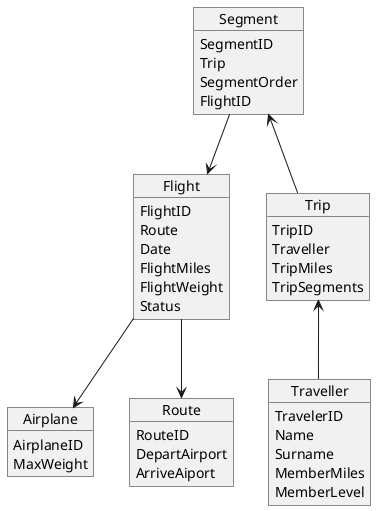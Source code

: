 @startuml
' Airport Passenger and Luggage Processing

object Airplane {
  AirplaneID  
  MaxWeight  
}

object Route {
  RouteID  
  DepartAirport  
  ArriveAiport  
}

object Flight {
 FlightID  
 Route  
 Date  
 FlightMiles  
 FlightWeight  
 Status  
}

object Traveller {
  TravelerID  
  Name  
  Surname  
  MemberMiles  
  MemberLevel  
}

object Trip {
  TripID  
  Traveller  
  TripMiles  
  TripSegments  
}

object Segment {
  SegmentID  
  Trip  
  SegmentOrder  
  FlightID  
}

Trip <-- Traveller
Flight --> Airplane
Flight --> Route
Segment --> Flight
Segment <-- Trip
@enduml